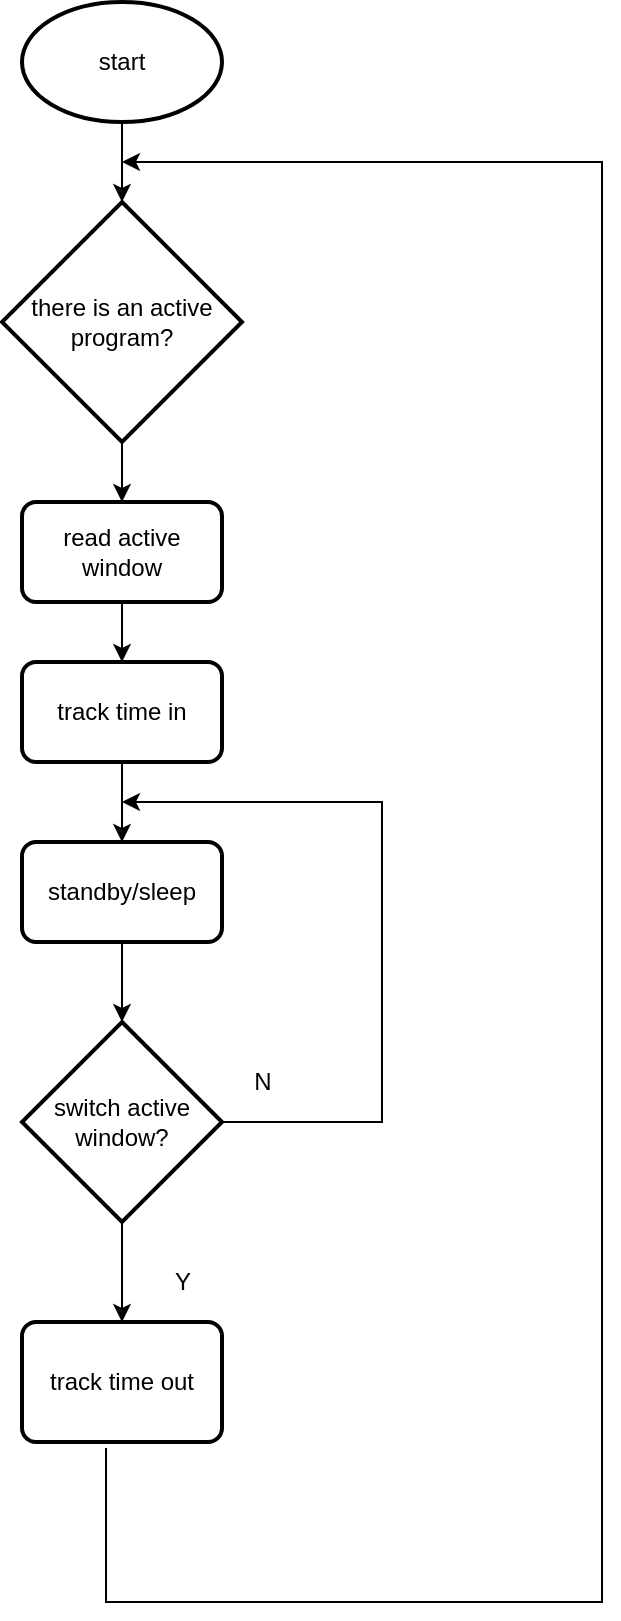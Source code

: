 <mxfile version="16.5.1" type="device"><diagram id="aRslLzdWnswNyFf1ujtN" name="Page-1"><mxGraphModel dx="730" dy="1965" grid="1" gridSize="10" guides="1" tooltips="1" connect="1" arrows="1" fold="1" page="1" pageScale="1" pageWidth="850" pageHeight="1100" math="0" shadow="0"><root><mxCell id="0"/><mxCell id="1" parent="0"/><mxCell id="j-1Pn2n4E2a0jJKyHgLQ-21" style="edgeStyle=orthogonalEdgeStyle;rounded=0;orthogonalLoop=1;jettySize=auto;html=1;entryX=0.5;entryY=0;entryDx=0;entryDy=0;entryPerimeter=0;" edge="1" parent="1" source="j-1Pn2n4E2a0jJKyHgLQ-1" target="j-1Pn2n4E2a0jJKyHgLQ-18"><mxGeometry relative="1" as="geometry"/></mxCell><mxCell id="j-1Pn2n4E2a0jJKyHgLQ-1" value="start" style="strokeWidth=2;html=1;shape=mxgraph.flowchart.start_1;whiteSpace=wrap;" vertex="1" parent="1"><mxGeometry x="200" y="-10" width="100" height="60" as="geometry"/></mxCell><mxCell id="j-1Pn2n4E2a0jJKyHgLQ-8" style="edgeStyle=orthogonalEdgeStyle;rounded=0;orthogonalLoop=1;jettySize=auto;html=1;" edge="1" parent="1" source="j-1Pn2n4E2a0jJKyHgLQ-2" target="j-1Pn2n4E2a0jJKyHgLQ-6"><mxGeometry relative="1" as="geometry"/></mxCell><mxCell id="j-1Pn2n4E2a0jJKyHgLQ-2" value="read active window" style="rounded=1;whiteSpace=wrap;html=1;absoluteArcSize=1;arcSize=14;strokeWidth=2;" vertex="1" parent="1"><mxGeometry x="200" y="240" width="100" height="50" as="geometry"/></mxCell><mxCell id="j-1Pn2n4E2a0jJKyHgLQ-10" style="edgeStyle=orthogonalEdgeStyle;rounded=0;orthogonalLoop=1;jettySize=auto;html=1;entryX=0.5;entryY=0;entryDx=0;entryDy=0;entryPerimeter=0;" edge="1" parent="1" source="j-1Pn2n4E2a0jJKyHgLQ-3" target="j-1Pn2n4E2a0jJKyHgLQ-4"><mxGeometry relative="1" as="geometry"/></mxCell><mxCell id="j-1Pn2n4E2a0jJKyHgLQ-3" value="standby/sleep" style="rounded=1;whiteSpace=wrap;html=1;absoluteArcSize=1;arcSize=14;strokeWidth=2;" vertex="1" parent="1"><mxGeometry x="200" y="410" width="100" height="50" as="geometry"/></mxCell><mxCell id="j-1Pn2n4E2a0jJKyHgLQ-11" style="edgeStyle=orthogonalEdgeStyle;rounded=0;orthogonalLoop=1;jettySize=auto;html=1;entryX=0.5;entryY=0;entryDx=0;entryDy=0;" edge="1" parent="1" source="j-1Pn2n4E2a0jJKyHgLQ-4" target="j-1Pn2n4E2a0jJKyHgLQ-5"><mxGeometry relative="1" as="geometry"/></mxCell><mxCell id="j-1Pn2n4E2a0jJKyHgLQ-14" style="edgeStyle=orthogonalEdgeStyle;rounded=0;orthogonalLoop=1;jettySize=auto;html=1;" edge="1" parent="1" source="j-1Pn2n4E2a0jJKyHgLQ-4"><mxGeometry relative="1" as="geometry"><mxPoint x="250" y="390" as="targetPoint"/><Array as="points"><mxPoint x="380" y="550"/><mxPoint x="380" y="390"/></Array></mxGeometry></mxCell><mxCell id="j-1Pn2n4E2a0jJKyHgLQ-4" value="switch active window?" style="strokeWidth=2;html=1;shape=mxgraph.flowchart.decision;whiteSpace=wrap;" vertex="1" parent="1"><mxGeometry x="200" y="500" width="100" height="100" as="geometry"/></mxCell><mxCell id="j-1Pn2n4E2a0jJKyHgLQ-20" style="edgeStyle=orthogonalEdgeStyle;rounded=0;orthogonalLoop=1;jettySize=auto;html=1;exitX=0.42;exitY=1.05;exitDx=0;exitDy=0;exitPerimeter=0;" edge="1" parent="1" source="j-1Pn2n4E2a0jJKyHgLQ-5"><mxGeometry relative="1" as="geometry"><mxPoint x="250" y="70" as="targetPoint"/><Array as="points"><mxPoint x="242" y="790"/><mxPoint x="490" y="790"/><mxPoint x="490" y="70"/></Array></mxGeometry></mxCell><mxCell id="j-1Pn2n4E2a0jJKyHgLQ-5" value="track time out" style="rounded=1;whiteSpace=wrap;html=1;absoluteArcSize=1;arcSize=14;strokeWidth=2;" vertex="1" parent="1"><mxGeometry x="200" y="650" width="100" height="60" as="geometry"/></mxCell><mxCell id="j-1Pn2n4E2a0jJKyHgLQ-9" style="edgeStyle=orthogonalEdgeStyle;rounded=0;orthogonalLoop=1;jettySize=auto;html=1;entryX=0.5;entryY=0;entryDx=0;entryDy=0;" edge="1" parent="1" source="j-1Pn2n4E2a0jJKyHgLQ-6" target="j-1Pn2n4E2a0jJKyHgLQ-3"><mxGeometry relative="1" as="geometry"/></mxCell><mxCell id="j-1Pn2n4E2a0jJKyHgLQ-6" value="track time in" style="rounded=1;whiteSpace=wrap;html=1;absoluteArcSize=1;arcSize=14;strokeWidth=2;" vertex="1" parent="1"><mxGeometry x="200" y="320" width="100" height="50" as="geometry"/></mxCell><mxCell id="j-1Pn2n4E2a0jJKyHgLQ-15" value="N" style="text;html=1;align=center;verticalAlign=middle;resizable=0;points=[];autosize=1;strokeColor=none;fillColor=none;" vertex="1" parent="1"><mxGeometry x="310" y="520" width="20" height="20" as="geometry"/></mxCell><mxCell id="j-1Pn2n4E2a0jJKyHgLQ-16" value="Y" style="text;html=1;align=center;verticalAlign=middle;resizable=0;points=[];autosize=1;strokeColor=none;fillColor=none;" vertex="1" parent="1"><mxGeometry x="270" y="620" width="20" height="20" as="geometry"/></mxCell><mxCell id="j-1Pn2n4E2a0jJKyHgLQ-19" style="edgeStyle=orthogonalEdgeStyle;rounded=0;orthogonalLoop=1;jettySize=auto;html=1;entryX=0.5;entryY=0;entryDx=0;entryDy=0;" edge="1" parent="1" source="j-1Pn2n4E2a0jJKyHgLQ-18" target="j-1Pn2n4E2a0jJKyHgLQ-2"><mxGeometry relative="1" as="geometry"/></mxCell><mxCell id="j-1Pn2n4E2a0jJKyHgLQ-18" value="there is an active program?" style="strokeWidth=2;html=1;shape=mxgraph.flowchart.decision;whiteSpace=wrap;" vertex="1" parent="1"><mxGeometry x="190" y="90" width="120" height="120" as="geometry"/></mxCell></root></mxGraphModel></diagram></mxfile>